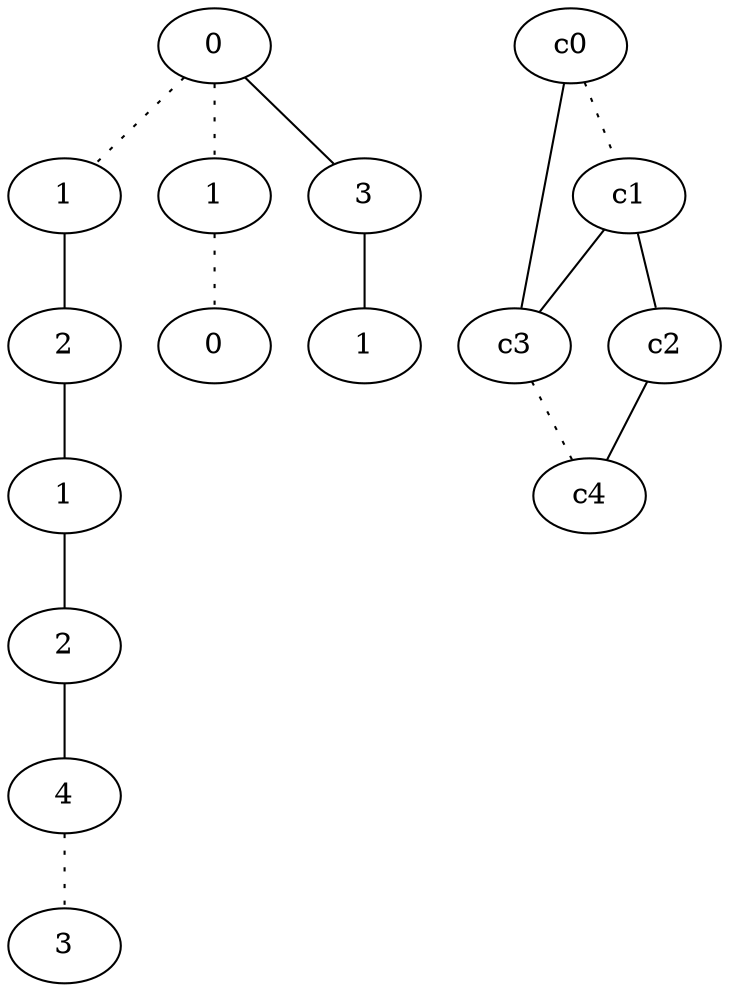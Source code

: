 graph {
a0[label=0];
a1[label=1];
a2[label=2];
a3[label=1];
a4[label=2];
a5[label=4];
a6[label=3];
a7[label=1];
a8[label=0];
a9[label=3];
a10[label=1];
a0 -- a1 [style=dotted];
a0 -- a7 [style=dotted];
a0 -- a9;
a1 -- a2;
a2 -- a3;
a3 -- a4;
a4 -- a5;
a5 -- a6 [style=dotted];
a7 -- a8 [style=dotted];
a9 -- a10;
c0 -- c1 [style=dotted];
c0 -- c3;
c1 -- c2;
c1 -- c3;
c2 -- c4;
c3 -- c4 [style=dotted];
}
